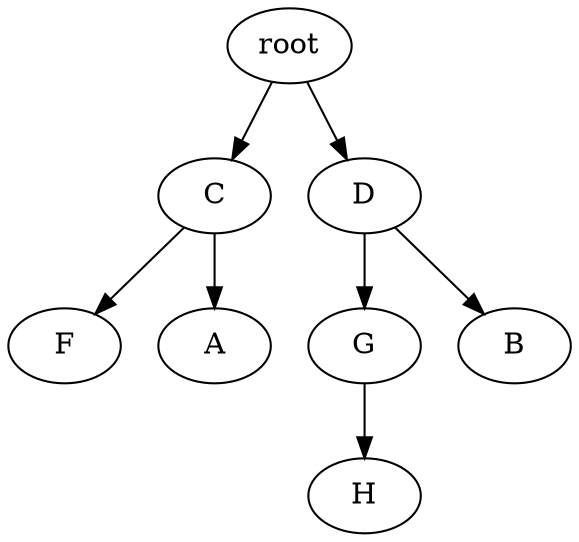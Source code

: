 strict digraph G {
	graph [name=G];
	0	[label=root];
	1	[label=C];
	0 -> 1;
	2	[label=D];
	0 -> 2;
	3	[label=F];
	1 -> 3;
	4	[label=A];
	1 -> 4;
	5	[label=G];
	2 -> 5;
	6	[label=B];
	2 -> 6;
	7	[label=H];
	5 -> 7;
}
